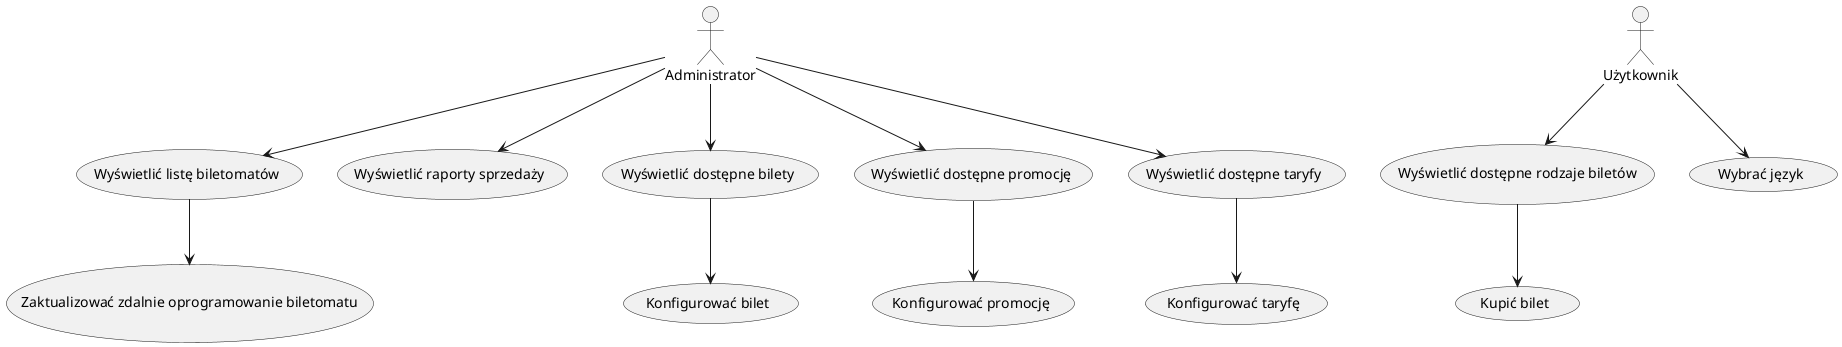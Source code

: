 @startuml

actor "Administrator" as Administrator

(Administrator) --> (Wyświetlić listę biletomatów)

(Wyświetlić listę biletomatów) --> (Zaktualizować zdalnie oprogramowanie biletomatu)

(Administrator) --> (Wyświetlić raporty sprzedaży)
(Administrator) --> (Wyświetlić dostępne bilety)
(Administrator) --> (Wyświetlić dostępne promocję)
(Administrator) --> (Wyświetlić dostępne taryfy)

(Wyświetlić dostępne bilety) --> (Konfigurować bilet)
(Wyświetlić dostępne promocję) --> (Konfigurować promocję)
(Wyświetlić dostępne taryfy) --> (Konfigurować taryfę)

actor Użytkownik as Użytkownik

(Użytkownik) --> (Wyświetlić dostępne rodzaje biletów)
(Użytkownik) --> (Wybrać język)

(Wyświetlić dostępne rodzaje biletów) --> (Kupić bilet)

@enduml